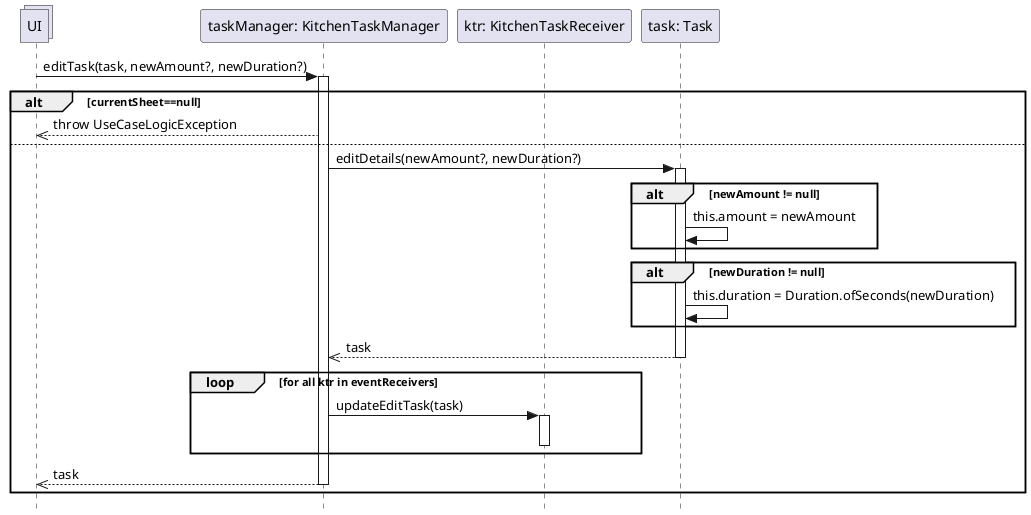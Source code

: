 @startuml Operazione 5
skinparam Style strictuml

collections UI

participant "taskManager: KitchenTaskManager" as tm
    participant "ktr: KitchenTaskReceiver" as ktr

UI -> tm: editTask(task, newAmount?, newDuration?)
activate tm

participant "task: Task" as task

alt currentSheet==null
    UI <<-- tm: throw UseCaseLogicException
else
    tm -> task: editDetails(newAmount?, newDuration?)
    activate task

    alt newAmount != null
        task -> task: this.amount = newAmount
    end

    alt newDuration != null
        task -> task: this.duration = Duration.ofSeconds(newDuration)
    end

    tm <<--task: task
    deactivate task

    loop for all ktr in eventReceivers
        tm -> ktr : updateEditTask(task)
        activate ktr
        deactivate ktr
    end

    UI <<-- tm: task
    deactivate tm

end
@enduml